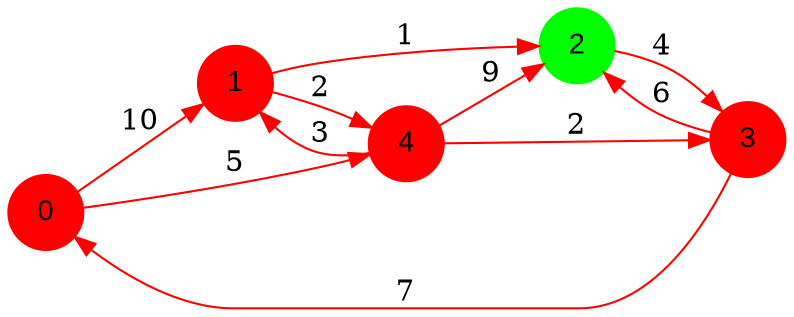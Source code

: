 digraph graphe {
rankdir = LR;
edge [color=red];
0 [fontname="Arial", shape = circle, color=red, style=filled];
1 [fontname="Arial", shape = circle, color=red, style=filled];
2 [fontname="Arial", shape = circle, color=green, style=filled];
3 [fontname="Arial", shape = circle, color=red, style=filled];
4 [fontname="Arial", shape = circle, color=red, style=filled];
	0 -> 1 [label = "10"];
	0 -> 4 [label = "5"];
	1 -> 2 [label = "1"];
	1 -> 4 [label = "2"];
	2 -> 3 [label = "4"];
	3 -> 0 [label = "7"];
	3 -> 2 [label = "6"];
	4 -> 1 [label = "3"];
	4 -> 2 [label = "9"];
	4 -> 3 [label = "2"];
}